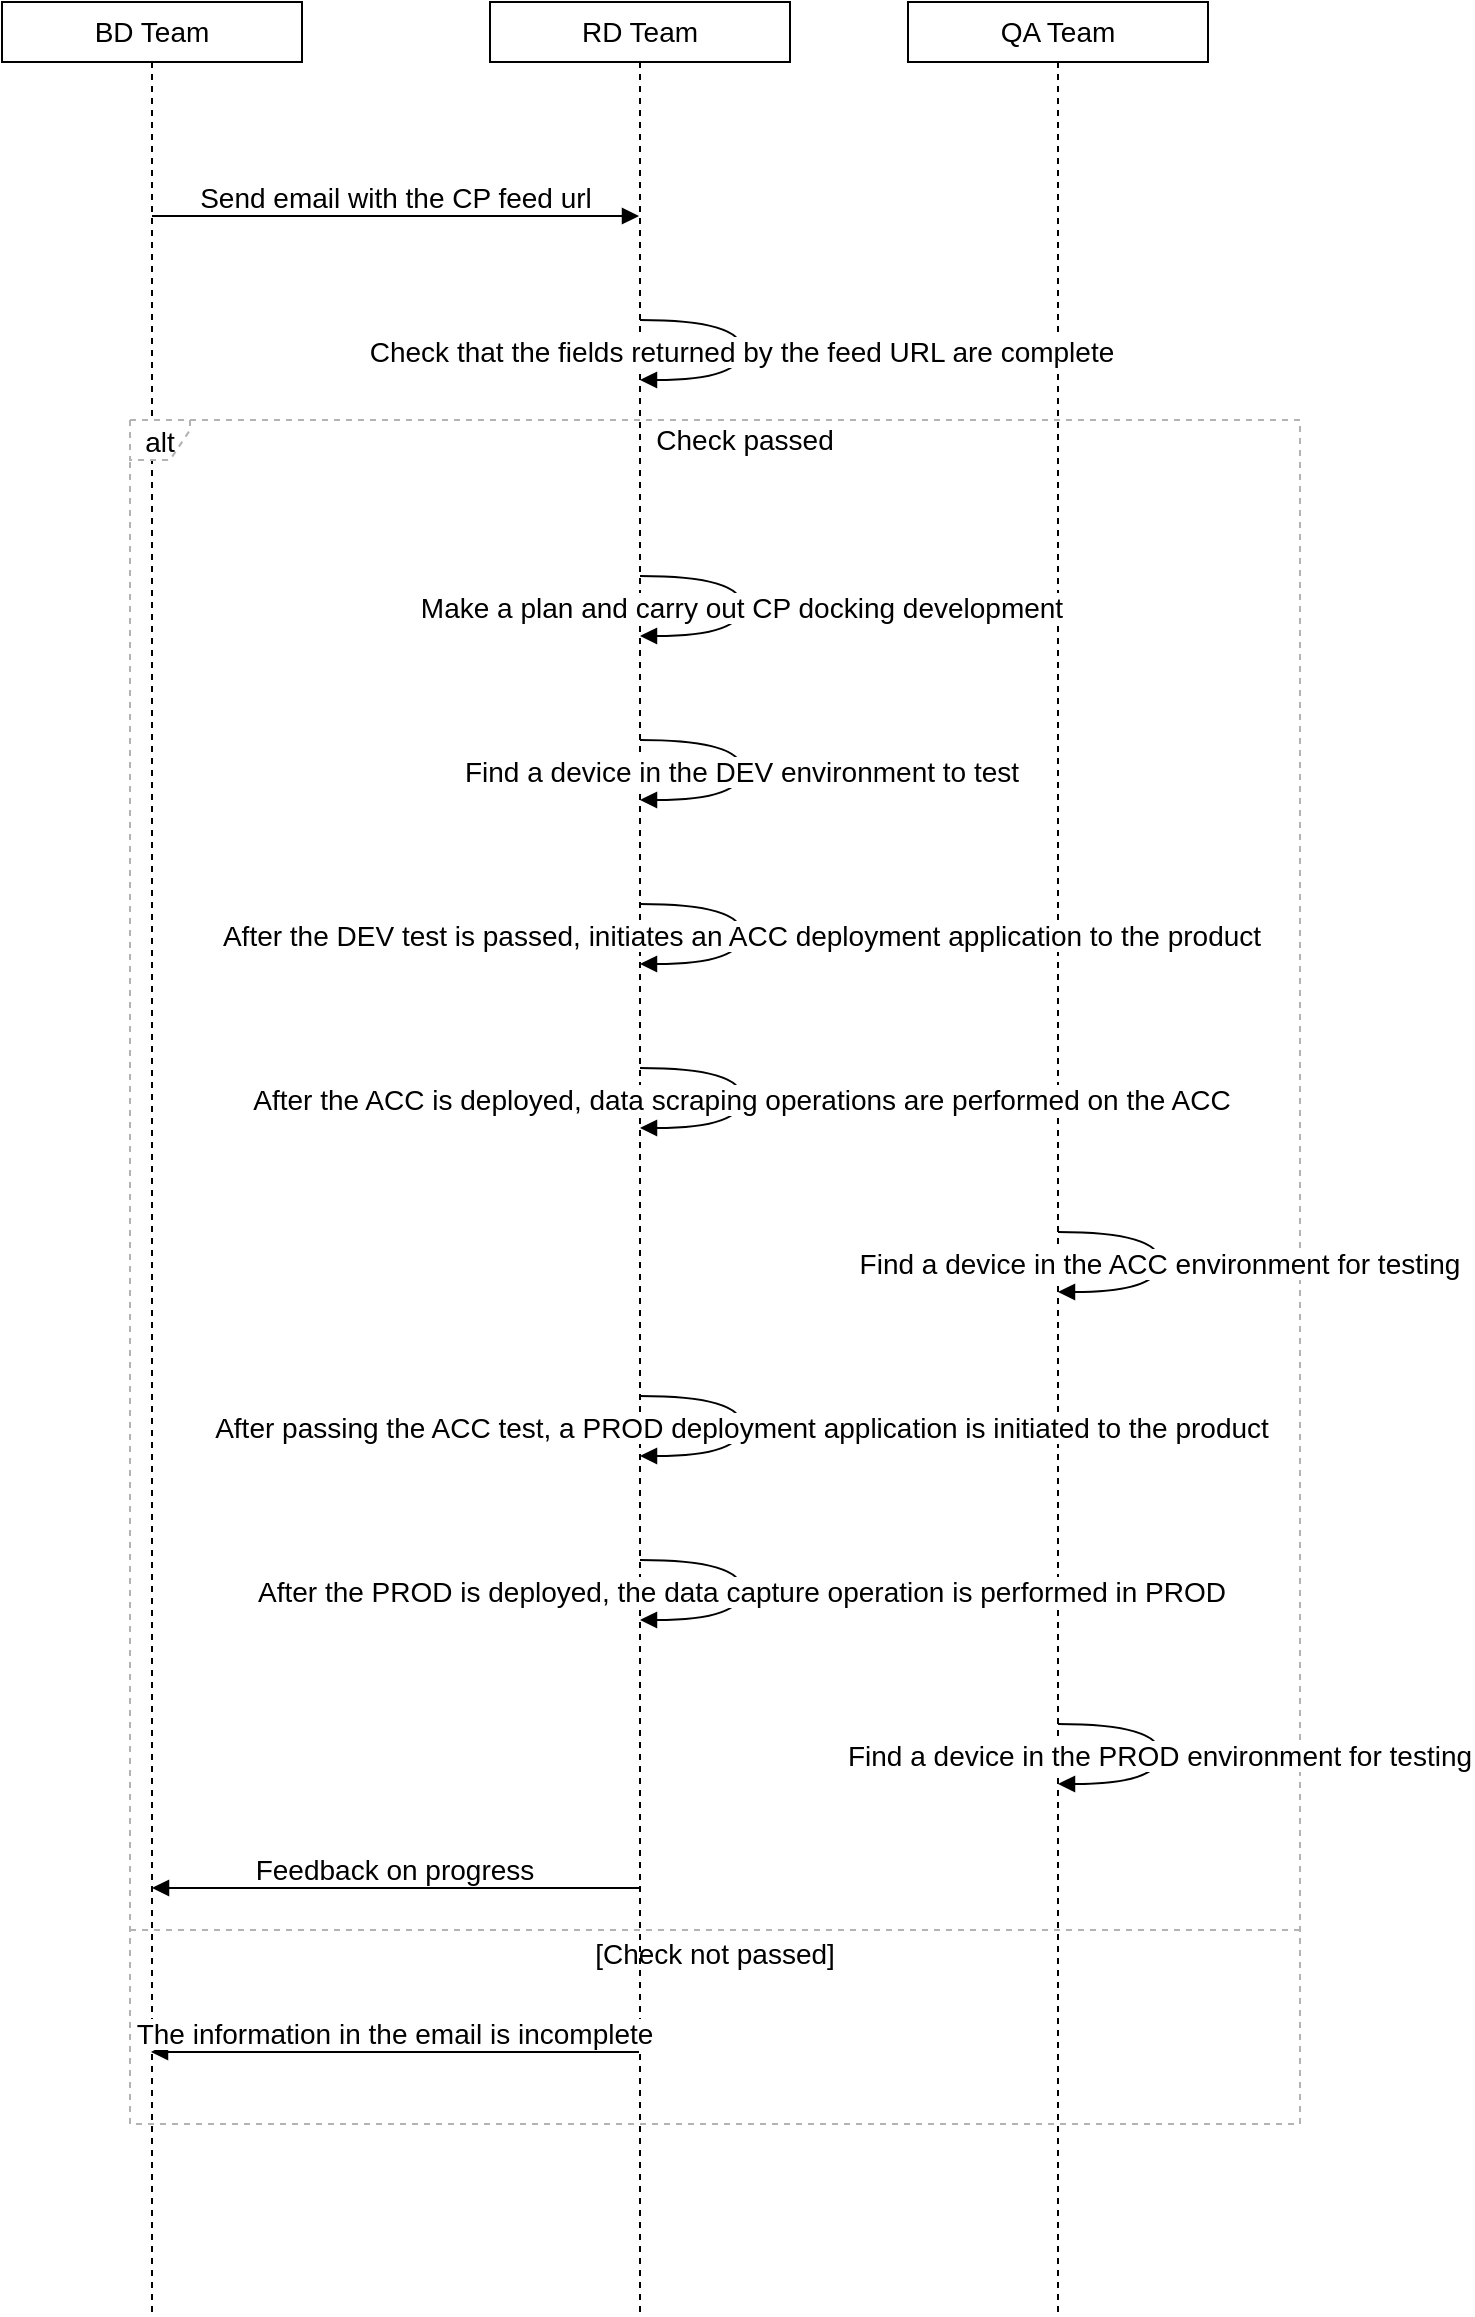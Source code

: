 <mxfile version="26.0.15">
  <diagram name="第 1 页" id="x1g4QfThPSaxT9z_EjW_">
    <mxGraphModel dx="1386" dy="755" grid="1" gridSize="10" guides="1" tooltips="1" connect="1" arrows="1" fold="1" page="1" pageScale="1" pageWidth="827" pageHeight="1169" math="0" shadow="0">
      <root>
        <mxCell id="0" />
        <mxCell id="1" parent="0" />
        <mxCell id="nWANFf-JCWplgzI0E-6u-1" value="BD Team" style="shape=umlLifeline;perimeter=lifelinePerimeter;whiteSpace=wrap;container=1;dropTarget=0;collapsible=0;recursiveResize=0;outlineConnect=0;portConstraint=eastwest;newEdgeStyle={&quot;edgeStyle&quot;:&quot;elbowEdgeStyle&quot;,&quot;elbow&quot;:&quot;vertical&quot;,&quot;curved&quot;:0,&quot;rounded&quot;:0};size=30;fontSize=14;spacing=1;" vertex="1" parent="1">
          <mxGeometry x="20" y="20" width="150" height="1156" as="geometry" />
        </mxCell>
        <mxCell id="nWANFf-JCWplgzI0E-6u-2" value="RD Team" style="shape=umlLifeline;perimeter=lifelinePerimeter;whiteSpace=wrap;container=1;dropTarget=0;collapsible=0;recursiveResize=0;outlineConnect=0;portConstraint=eastwest;newEdgeStyle={&quot;edgeStyle&quot;:&quot;elbowEdgeStyle&quot;,&quot;elbow&quot;:&quot;vertical&quot;,&quot;curved&quot;:0,&quot;rounded&quot;:0};size=30;fontSize=14;spacing=1;" vertex="1" parent="1">
          <mxGeometry x="264" y="20" width="150" height="1156" as="geometry" />
        </mxCell>
        <mxCell id="nWANFf-JCWplgzI0E-6u-3" value="QA Team" style="shape=umlLifeline;perimeter=lifelinePerimeter;whiteSpace=wrap;container=1;dropTarget=0;collapsible=0;recursiveResize=0;outlineConnect=0;portConstraint=eastwest;newEdgeStyle={&quot;edgeStyle&quot;:&quot;elbowEdgeStyle&quot;,&quot;elbow&quot;:&quot;vertical&quot;,&quot;curved&quot;:0,&quot;rounded&quot;:0};size=30;fontSize=14;spacing=1;" vertex="1" parent="1">
          <mxGeometry x="473" y="20" width="150" height="1156" as="geometry" />
        </mxCell>
        <mxCell id="nWANFf-JCWplgzI0E-6u-4" value="alt" style="shape=umlFrame;dashed=1;pointerEvents=0;dropTarget=0;strokeColor=#B3B3B3;height=20;width=30;fontSize=14;spacing=1;" vertex="1" parent="1">
          <mxGeometry x="84" y="229" width="585" height="852" as="geometry" />
        </mxCell>
        <mxCell id="nWANFf-JCWplgzI0E-6u-5" value="Check passed" style="text;strokeColor=none;fillColor=none;align=center;verticalAlign=middle;whiteSpace=wrap;fontSize=14;spacing=1;" vertex="1" parent="nWANFf-JCWplgzI0E-6u-4">
          <mxGeometry x="30" width="555" height="20" as="geometry" />
        </mxCell>
        <mxCell id="nWANFf-JCWplgzI0E-6u-6" value="[Check not passed]" style="shape=line;dashed=1;whiteSpace=wrap;verticalAlign=top;labelPosition=center;verticalLabelPosition=middle;align=center;strokeColor=#B3B3B3;fontSize=14;spacing=1;" vertex="1" parent="nWANFf-JCWplgzI0E-6u-4">
          <mxGeometry y="753" width="585" height="4" as="geometry" />
        </mxCell>
        <mxCell id="nWANFf-JCWplgzI0E-6u-7" value="Send email with the CP feed url" style="verticalAlign=bottom;edgeStyle=elbowEdgeStyle;elbow=vertical;curved=0;rounded=0;endArrow=block;fontSize=14;spacing=1;" edge="1" parent="1" source="nWANFf-JCWplgzI0E-6u-1" target="nWANFf-JCWplgzI0E-6u-2">
          <mxGeometry relative="1" as="geometry">
            <Array as="points">
              <mxPoint x="226" y="127" />
            </Array>
          </mxGeometry>
        </mxCell>
        <mxCell id="nWANFf-JCWplgzI0E-6u-8" value="Check that the fields returned by the feed URL are complete" style="curved=1;endArrow=block;rounded=0;fontSize=14;spacing=1;" edge="1" parent="1" source="nWANFf-JCWplgzI0E-6u-2" target="nWANFf-JCWplgzI0E-6u-2">
          <mxGeometry relative="1" as="geometry">
            <Array as="points">
              <mxPoint x="390" y="179" />
              <mxPoint x="390" y="209" />
            </Array>
          </mxGeometry>
        </mxCell>
        <mxCell id="nWANFf-JCWplgzI0E-6u-9" value="Make a plan and carry out CP docking development" style="curved=1;endArrow=block;rounded=0;fontSize=14;spacing=1;" edge="1" parent="1" source="nWANFf-JCWplgzI0E-6u-2" target="nWANFf-JCWplgzI0E-6u-2">
          <mxGeometry relative="1" as="geometry">
            <Array as="points">
              <mxPoint x="390" y="307" />
              <mxPoint x="390" y="337" />
            </Array>
          </mxGeometry>
        </mxCell>
        <mxCell id="nWANFf-JCWplgzI0E-6u-10" value="Find a device in the DEV environment to test" style="curved=1;endArrow=block;rounded=0;fontSize=14;spacing=1;" edge="1" parent="1" source="nWANFf-JCWplgzI0E-6u-2" target="nWANFf-JCWplgzI0E-6u-2">
          <mxGeometry relative="1" as="geometry">
            <Array as="points">
              <mxPoint x="390" y="389" />
              <mxPoint x="390" y="419" />
            </Array>
          </mxGeometry>
        </mxCell>
        <mxCell id="nWANFf-JCWplgzI0E-6u-11" value="After the DEV test is passed, initiates an ACC deployment application to the product" style="curved=1;endArrow=block;rounded=0;fontSize=14;spacing=1;" edge="1" parent="1" source="nWANFf-JCWplgzI0E-6u-2" target="nWANFf-JCWplgzI0E-6u-2">
          <mxGeometry relative="1" as="geometry">
            <Array as="points">
              <mxPoint x="390" y="471" />
              <mxPoint x="390" y="501" />
            </Array>
          </mxGeometry>
        </mxCell>
        <mxCell id="nWANFf-JCWplgzI0E-6u-12" value="After the ACC is deployed, data scraping operations are performed on the ACC" style="curved=1;endArrow=block;rounded=0;fontSize=14;spacing=1;" edge="1" parent="1" source="nWANFf-JCWplgzI0E-6u-2" target="nWANFf-JCWplgzI0E-6u-2">
          <mxGeometry relative="1" as="geometry">
            <Array as="points">
              <mxPoint x="390" y="553" />
              <mxPoint x="390" y="583" />
            </Array>
          </mxGeometry>
        </mxCell>
        <mxCell id="nWANFf-JCWplgzI0E-6u-13" value="Find a device in the ACC environment for testing" style="curved=1;endArrow=block;rounded=0;fontSize=14;spacing=1;" edge="1" parent="1" source="nWANFf-JCWplgzI0E-6u-3" target="nWANFf-JCWplgzI0E-6u-3">
          <mxGeometry relative="1" as="geometry">
            <Array as="points">
              <mxPoint x="599" y="635" />
              <mxPoint x="599" y="665" />
            </Array>
          </mxGeometry>
        </mxCell>
        <mxCell id="nWANFf-JCWplgzI0E-6u-14" value="After passing the ACC test, a PROD deployment application is initiated to the product" style="curved=1;endArrow=block;rounded=0;fontSize=14;spacing=1;" edge="1" parent="1" source="nWANFf-JCWplgzI0E-6u-2" target="nWANFf-JCWplgzI0E-6u-2">
          <mxGeometry relative="1" as="geometry">
            <Array as="points">
              <mxPoint x="390" y="717" />
              <mxPoint x="390" y="747" />
            </Array>
          </mxGeometry>
        </mxCell>
        <mxCell id="nWANFf-JCWplgzI0E-6u-15" value="After the PROD is deployed, the data capture operation is performed in PROD" style="curved=1;endArrow=block;rounded=0;fontSize=14;spacing=1;" edge="1" parent="1" source="nWANFf-JCWplgzI0E-6u-2" target="nWANFf-JCWplgzI0E-6u-2">
          <mxGeometry relative="1" as="geometry">
            <Array as="points">
              <mxPoint x="390" y="799" />
              <mxPoint x="390" y="829" />
            </Array>
          </mxGeometry>
        </mxCell>
        <mxCell id="nWANFf-JCWplgzI0E-6u-16" value="Find a device in the PROD environment for testing" style="curved=1;endArrow=block;rounded=0;fontSize=14;spacing=1;" edge="1" parent="1" source="nWANFf-JCWplgzI0E-6u-3" target="nWANFf-JCWplgzI0E-6u-3">
          <mxGeometry relative="1" as="geometry">
            <Array as="points">
              <mxPoint x="599" y="881" />
              <mxPoint x="599" y="911" />
            </Array>
          </mxGeometry>
        </mxCell>
        <mxCell id="nWANFf-JCWplgzI0E-6u-17" value="Feedback on progress" style="verticalAlign=bottom;edgeStyle=elbowEdgeStyle;elbow=vertical;curved=0;rounded=0;endArrow=block;fontSize=14;spacing=1;" edge="1" parent="1" source="nWANFf-JCWplgzI0E-6u-2" target="nWANFf-JCWplgzI0E-6u-1">
          <mxGeometry relative="1" as="geometry">
            <Array as="points">
              <mxPoint x="229" y="963" />
            </Array>
          </mxGeometry>
        </mxCell>
        <mxCell id="nWANFf-JCWplgzI0E-6u-18" value="The information in the email is incomplete" style="verticalAlign=bottom;edgeStyle=elbowEdgeStyle;elbow=vertical;curved=0;rounded=0;endArrow=block;fontSize=14;spacing=1;" edge="1" parent="1">
          <mxGeometry relative="1" as="geometry">
            <Array as="points">
              <mxPoint x="229" y="1045" />
            </Array>
            <mxPoint x="338.5" y="1045" as="sourcePoint" />
            <mxPoint x="94.5" y="1045" as="targetPoint" />
          </mxGeometry>
        </mxCell>
      </root>
    </mxGraphModel>
  </diagram>
</mxfile>
